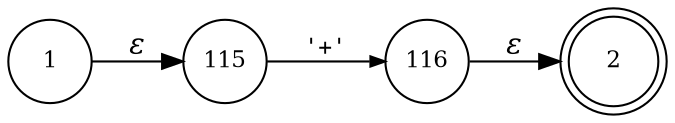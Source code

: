 digraph ATN {
rankdir=LR;
s2[fontsize=11, label="2", shape=doublecircle, fixedsize=true, width=.6];
s1[fontsize=11,label="1", shape=circle, fixedsize=true, width=.55, peripheries=1];
s115[fontsize=11,label="115", shape=circle, fixedsize=true, width=.55, peripheries=1];
s116[fontsize=11,label="116", shape=circle, fixedsize=true, width=.55, peripheries=1];
s1 -> s115 [fontname="Times-Italic", label="&epsilon;"];
s115 -> s116 [fontsize=11, fontname="Courier", arrowsize=.7, label = "'+'", arrowhead = normal];
s116 -> s2 [fontname="Times-Italic", label="&epsilon;"];
}